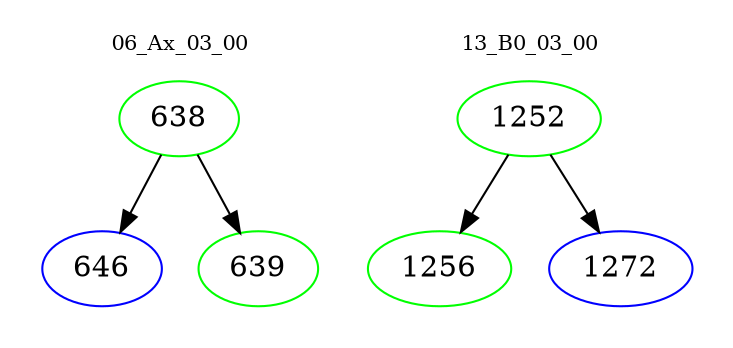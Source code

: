 digraph{
subgraph cluster_0 {
color = white
label = "06_Ax_03_00";
fontsize=10;
T0_638 [label="638", color="green"]
T0_638 -> T0_646 [color="black"]
T0_646 [label="646", color="blue"]
T0_638 -> T0_639 [color="black"]
T0_639 [label="639", color="green"]
}
subgraph cluster_1 {
color = white
label = "13_B0_03_00";
fontsize=10;
T1_1252 [label="1252", color="green"]
T1_1252 -> T1_1256 [color="black"]
T1_1256 [label="1256", color="green"]
T1_1252 -> T1_1272 [color="black"]
T1_1272 [label="1272", color="blue"]
}
}
